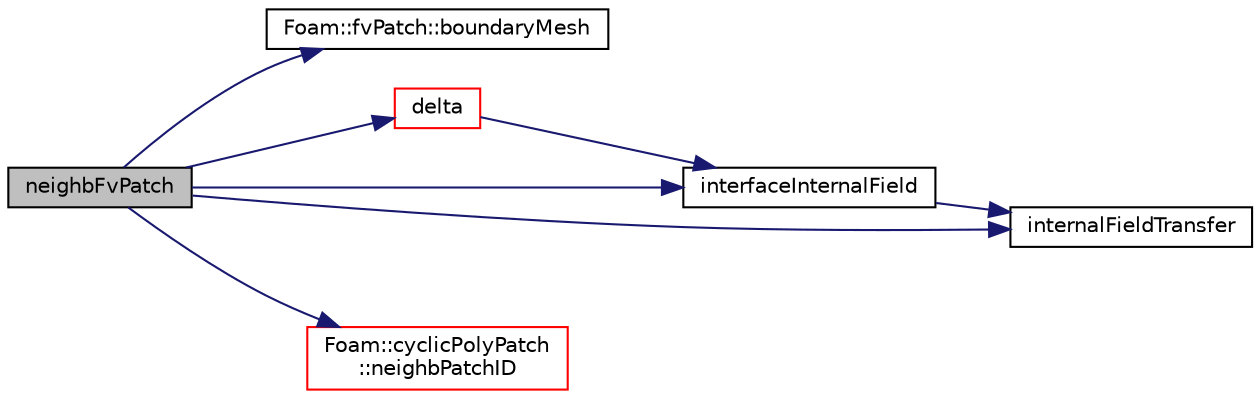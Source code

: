 digraph "neighbFvPatch"
{
  bgcolor="transparent";
  edge [fontname="Helvetica",fontsize="10",labelfontname="Helvetica",labelfontsize="10"];
  node [fontname="Helvetica",fontsize="10",shape=record];
  rankdir="LR";
  Node1 [label="neighbFvPatch",height=0.2,width=0.4,color="black", fillcolor="grey75", style="filled", fontcolor="black"];
  Node1 -> Node2 [color="midnightblue",fontsize="10",style="solid",fontname="Helvetica"];
  Node2 [label="Foam::fvPatch::boundaryMesh",height=0.2,width=0.4,color="black",URL="$a00902.html#a16ee47bbdf0f80623b5ae25d5451deb5",tooltip="Return boundaryMesh reference. "];
  Node1 -> Node3 [color="midnightblue",fontsize="10",style="solid",fontname="Helvetica"];
  Node3 [label="delta",height=0.2,width=0.4,color="red",URL="$a00480.html#a7a789bc5f9f58b359455dee1b4f85950",tooltip="Return delta (P to N) vectors across coupled patch. "];
  Node3 -> Node4 [color="midnightblue",fontsize="10",style="solid",fontname="Helvetica"];
  Node4 [label="interfaceInternalField",height=0.2,width=0.4,color="black",URL="$a00480.html#a346641bf2f8bed76917a8ae4fff65384",tooltip="Return the values of the given internal data adjacent to. "];
  Node4 -> Node5 [color="midnightblue",fontsize="10",style="solid",fontname="Helvetica"];
  Node5 [label="internalFieldTransfer",height=0.2,width=0.4,color="black",URL="$a00480.html#abf1d28b7e4b8a471122b49e82b2c4cfb",tooltip="Return neighbour field. "];
  Node1 -> Node4 [color="midnightblue",fontsize="10",style="solid",fontname="Helvetica"];
  Node1 -> Node5 [color="midnightblue",fontsize="10",style="solid",fontname="Helvetica"];
  Node1 -> Node6 [color="midnightblue",fontsize="10",style="solid",fontname="Helvetica"];
  Node6 [label="Foam::cyclicPolyPatch\l::neighbPatchID",height=0.2,width=0.4,color="red",URL="$a00489.html#a5c827b6fffa3dadbe60d9d74ec9140d8",tooltip="Neighbour patchID. "];
}

